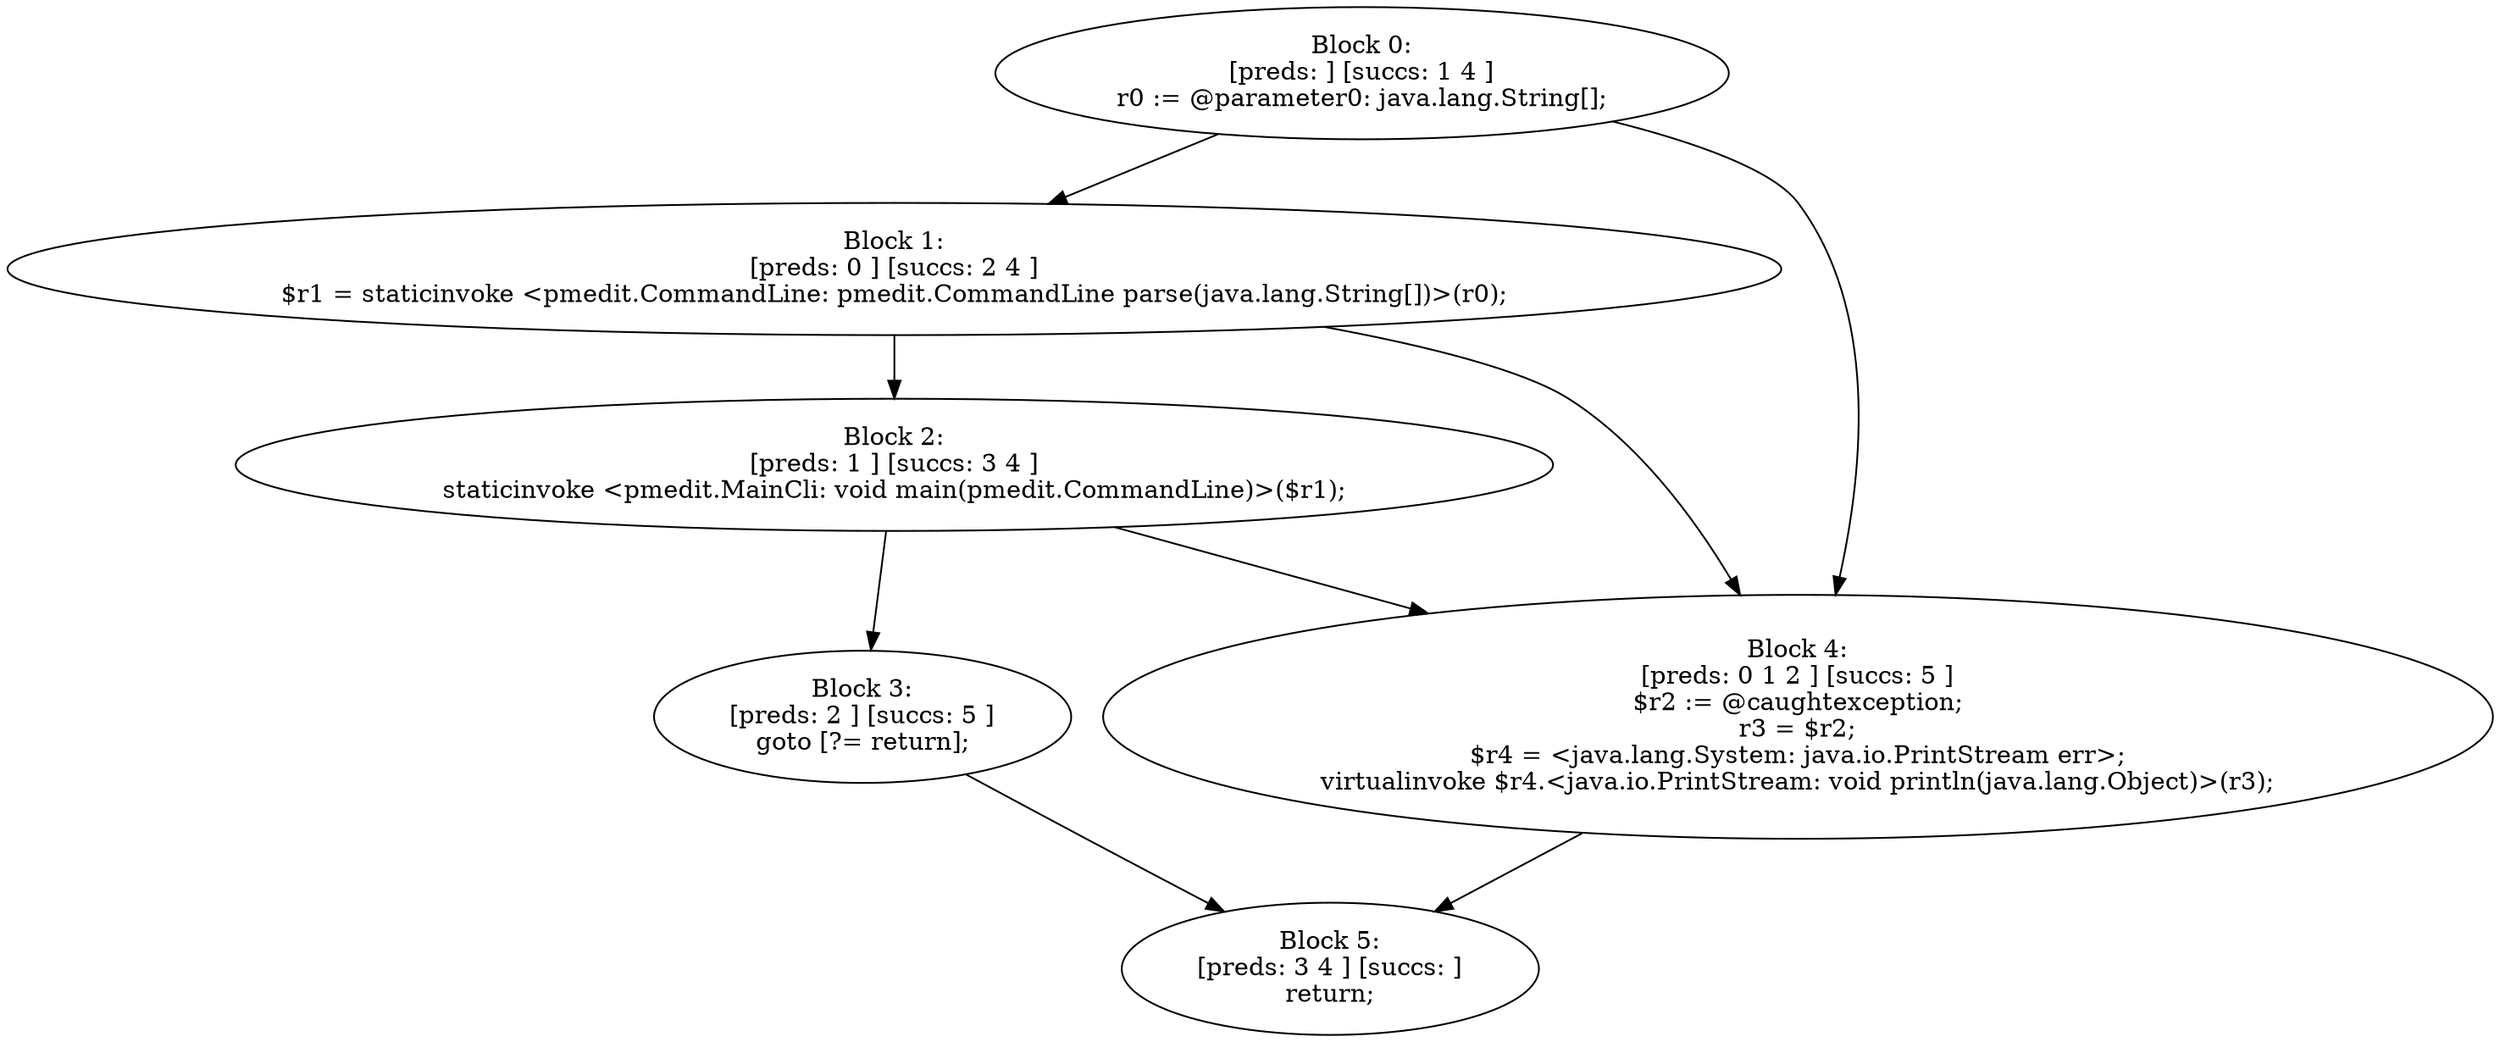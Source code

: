 digraph "unitGraph" {
    "Block 0:
[preds: ] [succs: 1 4 ]
r0 := @parameter0: java.lang.String[];
"
    "Block 1:
[preds: 0 ] [succs: 2 4 ]
$r1 = staticinvoke <pmedit.CommandLine: pmedit.CommandLine parse(java.lang.String[])>(r0);
"
    "Block 2:
[preds: 1 ] [succs: 3 4 ]
staticinvoke <pmedit.MainCli: void main(pmedit.CommandLine)>($r1);
"
    "Block 3:
[preds: 2 ] [succs: 5 ]
goto [?= return];
"
    "Block 4:
[preds: 0 1 2 ] [succs: 5 ]
$r2 := @caughtexception;
r3 = $r2;
$r4 = <java.lang.System: java.io.PrintStream err>;
virtualinvoke $r4.<java.io.PrintStream: void println(java.lang.Object)>(r3);
"
    "Block 5:
[preds: 3 4 ] [succs: ]
return;
"
    "Block 0:
[preds: ] [succs: 1 4 ]
r0 := @parameter0: java.lang.String[];
"->"Block 1:
[preds: 0 ] [succs: 2 4 ]
$r1 = staticinvoke <pmedit.CommandLine: pmedit.CommandLine parse(java.lang.String[])>(r0);
";
    "Block 0:
[preds: ] [succs: 1 4 ]
r0 := @parameter0: java.lang.String[];
"->"Block 4:
[preds: 0 1 2 ] [succs: 5 ]
$r2 := @caughtexception;
r3 = $r2;
$r4 = <java.lang.System: java.io.PrintStream err>;
virtualinvoke $r4.<java.io.PrintStream: void println(java.lang.Object)>(r3);
";
    "Block 1:
[preds: 0 ] [succs: 2 4 ]
$r1 = staticinvoke <pmedit.CommandLine: pmedit.CommandLine parse(java.lang.String[])>(r0);
"->"Block 2:
[preds: 1 ] [succs: 3 4 ]
staticinvoke <pmedit.MainCli: void main(pmedit.CommandLine)>($r1);
";
    "Block 1:
[preds: 0 ] [succs: 2 4 ]
$r1 = staticinvoke <pmedit.CommandLine: pmedit.CommandLine parse(java.lang.String[])>(r0);
"->"Block 4:
[preds: 0 1 2 ] [succs: 5 ]
$r2 := @caughtexception;
r3 = $r2;
$r4 = <java.lang.System: java.io.PrintStream err>;
virtualinvoke $r4.<java.io.PrintStream: void println(java.lang.Object)>(r3);
";
    "Block 2:
[preds: 1 ] [succs: 3 4 ]
staticinvoke <pmedit.MainCli: void main(pmedit.CommandLine)>($r1);
"->"Block 3:
[preds: 2 ] [succs: 5 ]
goto [?= return];
";
    "Block 2:
[preds: 1 ] [succs: 3 4 ]
staticinvoke <pmedit.MainCli: void main(pmedit.CommandLine)>($r1);
"->"Block 4:
[preds: 0 1 2 ] [succs: 5 ]
$r2 := @caughtexception;
r3 = $r2;
$r4 = <java.lang.System: java.io.PrintStream err>;
virtualinvoke $r4.<java.io.PrintStream: void println(java.lang.Object)>(r3);
";
    "Block 3:
[preds: 2 ] [succs: 5 ]
goto [?= return];
"->"Block 5:
[preds: 3 4 ] [succs: ]
return;
";
    "Block 4:
[preds: 0 1 2 ] [succs: 5 ]
$r2 := @caughtexception;
r3 = $r2;
$r4 = <java.lang.System: java.io.PrintStream err>;
virtualinvoke $r4.<java.io.PrintStream: void println(java.lang.Object)>(r3);
"->"Block 5:
[preds: 3 4 ] [succs: ]
return;
";
}

